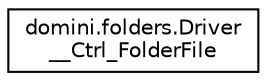 digraph "Graphical Class Hierarchy"
{
  edge [fontname="Helvetica",fontsize="10",labelfontname="Helvetica",labelfontsize="10"];
  node [fontname="Helvetica",fontsize="10",shape=record];
  rankdir="LR";
  Node0 [label="domini.folders.Driver\l__Ctrl_FolderFile",height=0.2,width=0.4,color="black", fillcolor="white", style="filled",URL="$classdomini_1_1folders_1_1Driver____Ctrl__FolderFile.html",tooltip="Driver de Ctrl_FolderFile. "];
}
